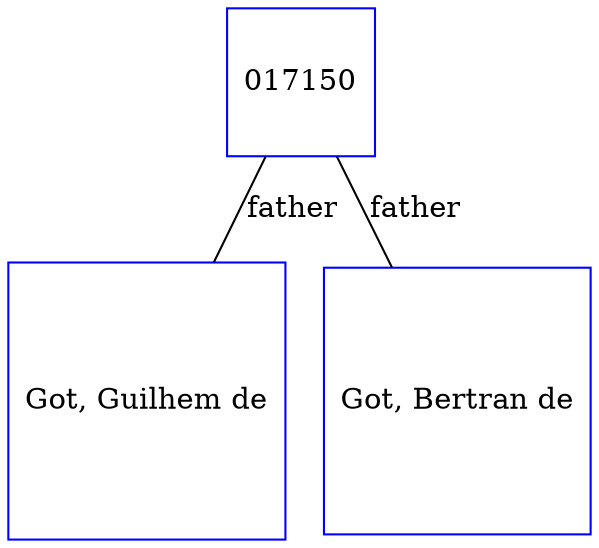 digraph D {
    edge [dir=none];    node [shape=box];    "017150"   [label="017150", shape=box, regular=1, color="blue"] ;
"017146"   [label="Got, Guilhem de", shape=box, regular=1, color="blue"] ;
"017145"   [label="Got, Bertran de", shape=box, regular=1, color="blue"] ;
017150->017146 [label="father",arrowsize=0.0]; 
017150->017145 [label="father",arrowsize=0.0]; 
}